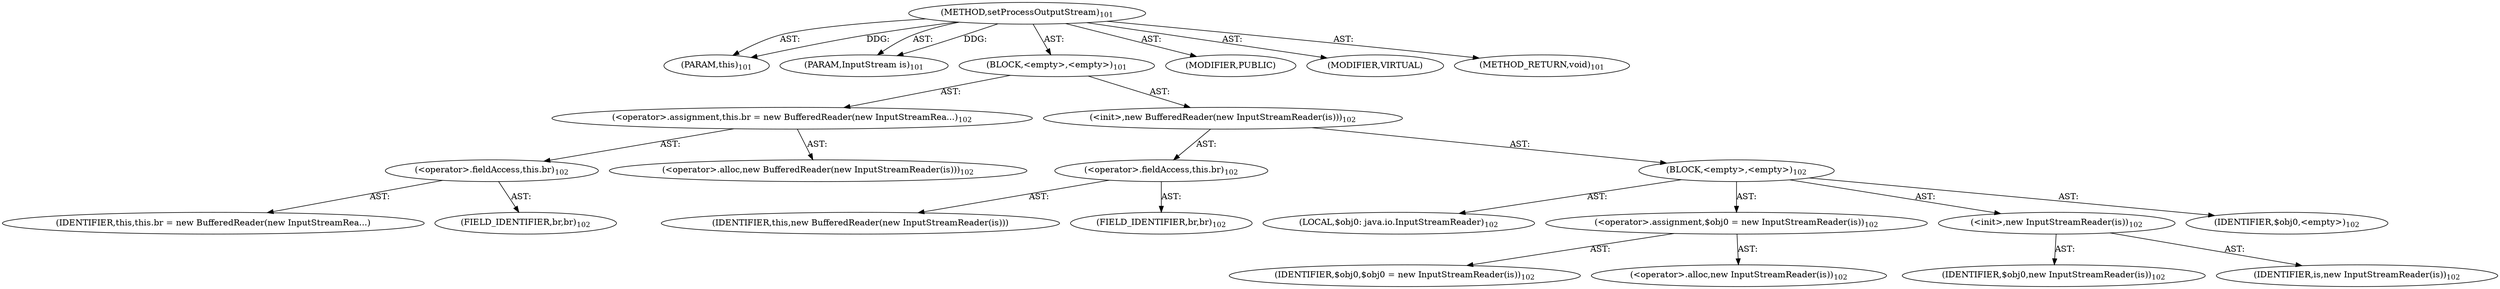 digraph "setProcessOutputStream" {  
"111669149698" [label = <(METHOD,setProcessOutputStream)<SUB>101</SUB>> ]
"115964117001" [label = <(PARAM,this)<SUB>101</SUB>> ]
"115964117002" [label = <(PARAM,InputStream is)<SUB>101</SUB>> ]
"25769803778" [label = <(BLOCK,&lt;empty&gt;,&lt;empty&gt;)<SUB>101</SUB>> ]
"30064771073" [label = <(&lt;operator&gt;.assignment,this.br = new BufferedReader(new InputStreamRea...)<SUB>102</SUB>> ]
"30064771074" [label = <(&lt;operator&gt;.fieldAccess,this.br)<SUB>102</SUB>> ]
"68719476747" [label = <(IDENTIFIER,this,this.br = new BufferedReader(new InputStreamRea...)> ]
"55834574848" [label = <(FIELD_IDENTIFIER,br,br)<SUB>102</SUB>> ]
"30064771075" [label = <(&lt;operator&gt;.alloc,new BufferedReader(new InputStreamReader(is)))<SUB>102</SUB>> ]
"30064771076" [label = <(&lt;init&gt;,new BufferedReader(new InputStreamReader(is)))<SUB>102</SUB>> ]
"30064771077" [label = <(&lt;operator&gt;.fieldAccess,this.br)<SUB>102</SUB>> ]
"68719476748" [label = <(IDENTIFIER,this,new BufferedReader(new InputStreamReader(is)))> ]
"55834574849" [label = <(FIELD_IDENTIFIER,br,br)<SUB>102</SUB>> ]
"25769803779" [label = <(BLOCK,&lt;empty&gt;,&lt;empty&gt;)<SUB>102</SUB>> ]
"94489280512" [label = <(LOCAL,$obj0: java.io.InputStreamReader)<SUB>102</SUB>> ]
"30064771078" [label = <(&lt;operator&gt;.assignment,$obj0 = new InputStreamReader(is))<SUB>102</SUB>> ]
"68719476749" [label = <(IDENTIFIER,$obj0,$obj0 = new InputStreamReader(is))<SUB>102</SUB>> ]
"30064771079" [label = <(&lt;operator&gt;.alloc,new InputStreamReader(is))<SUB>102</SUB>> ]
"30064771080" [label = <(&lt;init&gt;,new InputStreamReader(is))<SUB>102</SUB>> ]
"68719476750" [label = <(IDENTIFIER,$obj0,new InputStreamReader(is))<SUB>102</SUB>> ]
"68719476751" [label = <(IDENTIFIER,is,new InputStreamReader(is))<SUB>102</SUB>> ]
"68719476752" [label = <(IDENTIFIER,$obj0,&lt;empty&gt;)<SUB>102</SUB>> ]
"133143986187" [label = <(MODIFIER,PUBLIC)> ]
"133143986188" [label = <(MODIFIER,VIRTUAL)> ]
"128849018882" [label = <(METHOD_RETURN,void)<SUB>101</SUB>> ]
  "111669149698" -> "115964117001"  [ label = "AST: "] 
  "111669149698" -> "115964117002"  [ label = "AST: "] 
  "111669149698" -> "25769803778"  [ label = "AST: "] 
  "111669149698" -> "133143986187"  [ label = "AST: "] 
  "111669149698" -> "133143986188"  [ label = "AST: "] 
  "111669149698" -> "128849018882"  [ label = "AST: "] 
  "25769803778" -> "30064771073"  [ label = "AST: "] 
  "25769803778" -> "30064771076"  [ label = "AST: "] 
  "30064771073" -> "30064771074"  [ label = "AST: "] 
  "30064771073" -> "30064771075"  [ label = "AST: "] 
  "30064771074" -> "68719476747"  [ label = "AST: "] 
  "30064771074" -> "55834574848"  [ label = "AST: "] 
  "30064771076" -> "30064771077"  [ label = "AST: "] 
  "30064771076" -> "25769803779"  [ label = "AST: "] 
  "30064771077" -> "68719476748"  [ label = "AST: "] 
  "30064771077" -> "55834574849"  [ label = "AST: "] 
  "25769803779" -> "94489280512"  [ label = "AST: "] 
  "25769803779" -> "30064771078"  [ label = "AST: "] 
  "25769803779" -> "30064771080"  [ label = "AST: "] 
  "25769803779" -> "68719476752"  [ label = "AST: "] 
  "30064771078" -> "68719476749"  [ label = "AST: "] 
  "30064771078" -> "30064771079"  [ label = "AST: "] 
  "30064771080" -> "68719476750"  [ label = "AST: "] 
  "30064771080" -> "68719476751"  [ label = "AST: "] 
  "111669149698" -> "115964117001"  [ label = "DDG: "] 
  "111669149698" -> "115964117002"  [ label = "DDG: "] 
}
